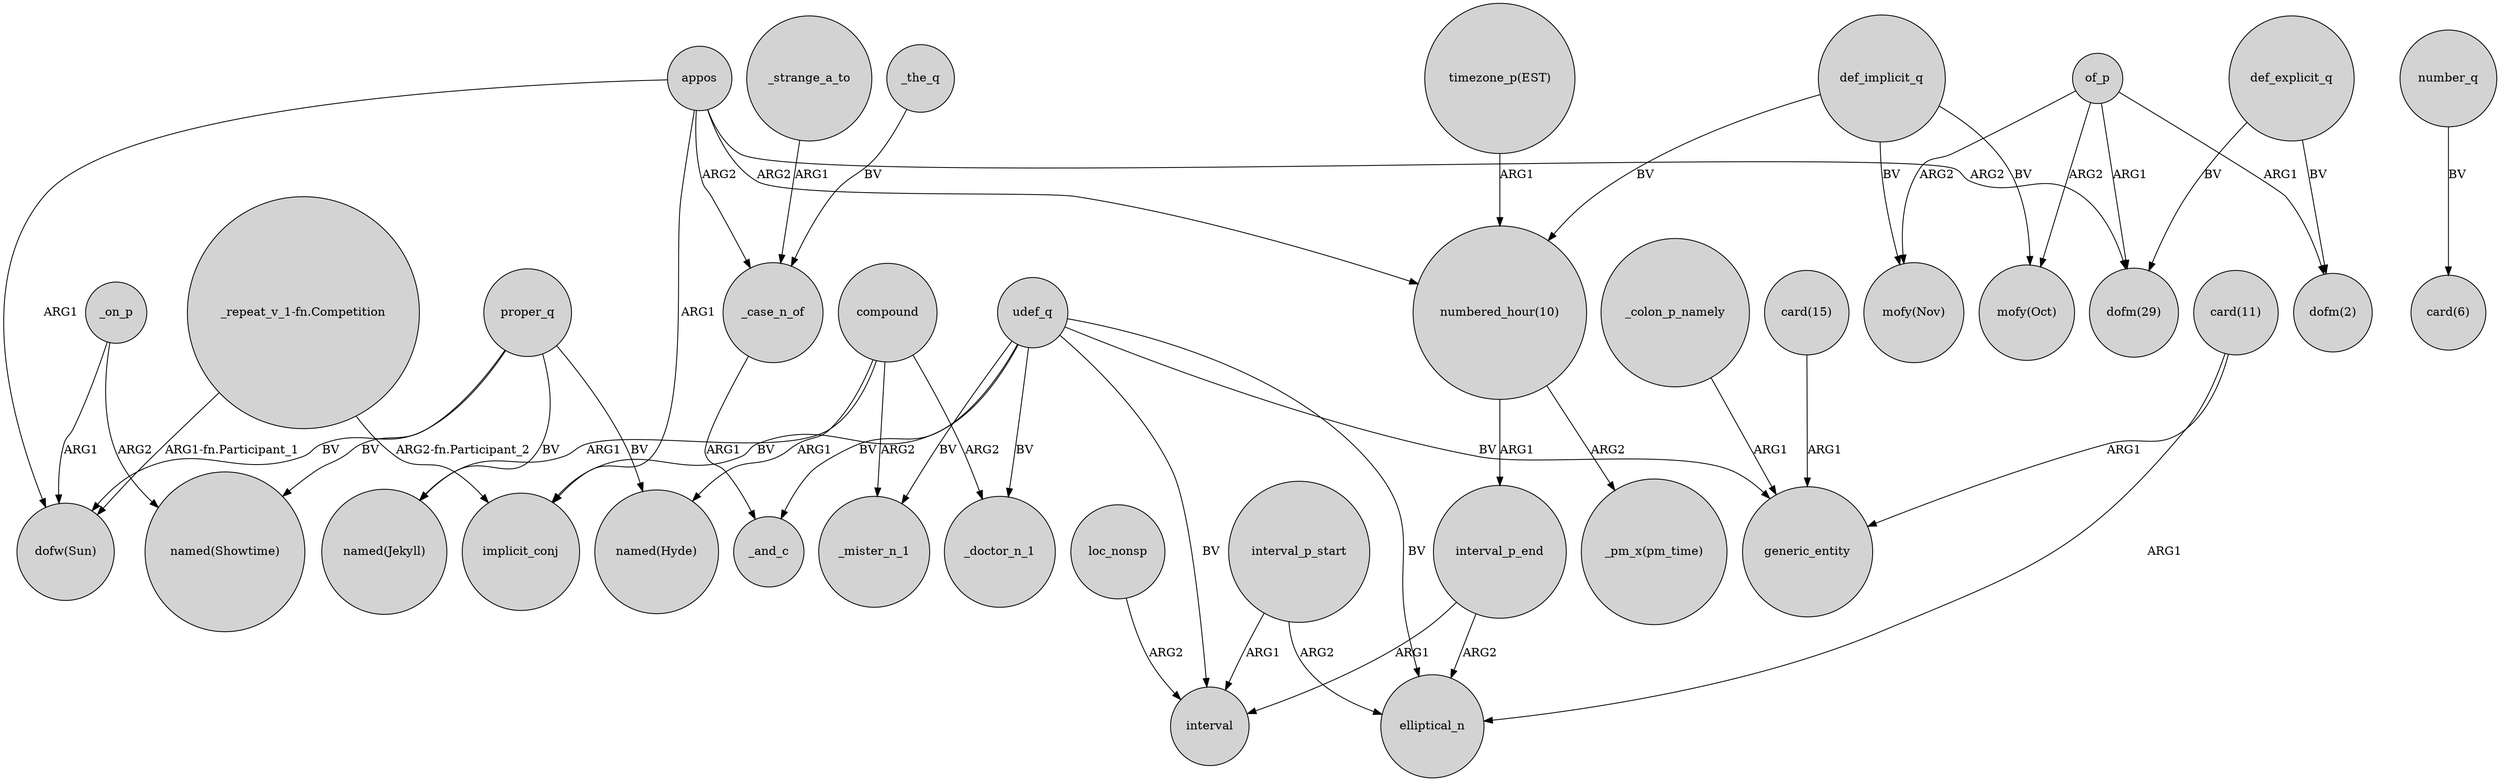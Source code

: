 digraph {
	node [shape=circle style=filled]
	_on_p -> "named(Showtime)" [label=ARG2]
	appos -> "dofw(Sun)" [label=ARG1]
	"_repeat_v_1-fn.Competition" -> "dofw(Sun)" [label="ARG1-fn.Participant_1"]
	loc_nonsp -> interval [label=ARG2]
	compound -> _mister_n_1 [label=ARG2]
	interval_p_end -> elliptical_n [label=ARG2]
	_strange_a_to -> _case_n_of [label=ARG1]
	of_p -> "mofy(Nov)" [label=ARG2]
	of_p -> "mofy(Oct)" [label=ARG2]
	interval_p_start -> elliptical_n [label=ARG2]
	appos -> _case_n_of [label=ARG2]
	udef_q -> interval [label=BV]
	of_p -> "dofm(29)" [label=ARG1]
	proper_q -> "named(Jekyll)" [label=BV]
	appos -> "numbered_hour(10)" [label=ARG2]
	number_q -> "card(6)" [label=BV]
	proper_q -> "named(Showtime)" [label=BV]
	"_repeat_v_1-fn.Competition" -> implicit_conj [label="ARG2-fn.Participant_2"]
	udef_q -> _and_c [label=BV]
	udef_q -> _mister_n_1 [label=BV]
	interval_p_start -> interval [label=ARG1]
	udef_q -> generic_entity [label=BV]
	def_explicit_q -> "dofm(29)" [label=BV]
	"timezone_p(EST)" -> "numbered_hour(10)" [label=ARG1]
	appos -> implicit_conj [label=ARG1]
	"card(11)" -> elliptical_n [label=ARG1]
	_case_n_of -> _and_c [label=ARG1]
	proper_q -> "dofw(Sun)" [label=BV]
	of_p -> "dofm(2)" [label=ARG1]
	interval_p_end -> interval [label=ARG1]
	def_implicit_q -> "mofy(Oct)" [label=BV]
	udef_q -> _doctor_n_1 [label=BV]
	_on_p -> "dofw(Sun)" [label=ARG1]
	proper_q -> "named(Hyde)" [label=BV]
	compound -> "named(Hyde)" [label=ARG1]
	udef_q -> elliptical_n [label=BV]
	"numbered_hour(10)" -> interval_p_end [label=ARG1]
	_colon_p_namely -> generic_entity [label=ARG1]
	"numbered_hour(10)" -> "_pm_x(pm_time)" [label=ARG2]
	def_implicit_q -> "mofy(Nov)" [label=BV]
	compound -> "named(Jekyll)" [label=ARG1]
	udef_q -> implicit_conj [label=BV]
	_the_q -> _case_n_of [label=BV]
	appos -> "dofm(29)" [label=ARG2]
	"card(15)" -> generic_entity [label=ARG1]
	def_implicit_q -> "numbered_hour(10)" [label=BV]
	compound -> _doctor_n_1 [label=ARG2]
	def_explicit_q -> "dofm(2)" [label=BV]
	"card(11)" -> generic_entity [label=ARG1]
}
